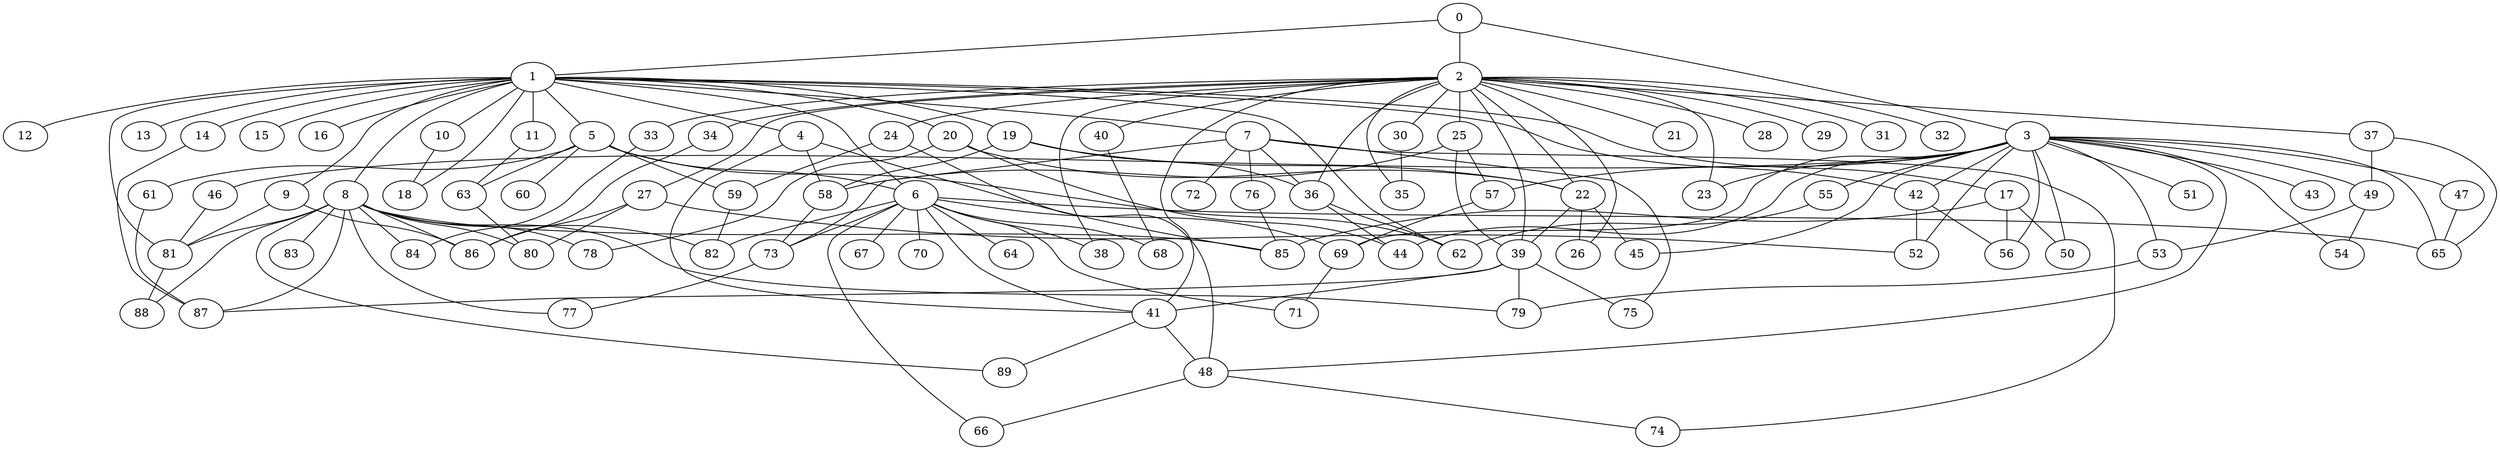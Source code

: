 
graph graphname {
    0 -- 1
0 -- 2
0 -- 3
1 -- 4
1 -- 5
1 -- 6
1 -- 7
1 -- 8
1 -- 9
1 -- 10
1 -- 11
1 -- 12
1 -- 13
1 -- 14
1 -- 15
1 -- 16
1 -- 17
1 -- 18
1 -- 19
1 -- 20
1 -- 42
1 -- 81
1 -- 62
2 -- 21
2 -- 22
2 -- 23
2 -- 24
2 -- 25
2 -- 26
2 -- 27
2 -- 28
2 -- 29
2 -- 30
2 -- 31
2 -- 32
2 -- 33
2 -- 34
2 -- 35
2 -- 36
2 -- 37
2 -- 38
2 -- 39
2 -- 40
2 -- 41
3 -- 42
3 -- 43
3 -- 44
3 -- 45
3 -- 46
3 -- 47
3 -- 48
3 -- 49
3 -- 50
3 -- 51
3 -- 52
3 -- 53
3 -- 54
3 -- 55
3 -- 56
3 -- 57
3 -- 65
3 -- 23
3 -- 69
4 -- 58
4 -- 41
4 -- 85
5 -- 59
5 -- 60
5 -- 61
5 -- 62
5 -- 63
5 -- 6
6 -- 64
6 -- 66
6 -- 67
6 -- 68
6 -- 69
6 -- 70
6 -- 65
6 -- 71
6 -- 82
6 -- 73
6 -- 41
6 -- 38
7 -- 72
7 -- 73
7 -- 74
7 -- 75
7 -- 76
7 -- 36
8 -- 77
8 -- 78
8 -- 79
8 -- 80
8 -- 81
8 -- 82
8 -- 83
8 -- 84
8 -- 85
8 -- 86
8 -- 87
8 -- 88
8 -- 89
9 -- 81
9 -- 86
10 -- 18
11 -- 63
14 -- 87
17 -- 50
17 -- 56
17 -- 85
19 -- 22
19 -- 58
19 -- 36
20 -- 78
20 -- 44
20 -- 22
22 -- 26
22 -- 45
22 -- 39
24 -- 59
24 -- 48
25 -- 58
25 -- 39
25 -- 57
27 -- 52
27 -- 86
27 -- 80
30 -- 35
33 -- 84
34 -- 86
36 -- 62
36 -- 44
37 -- 49
37 -- 65
39 -- 79
39 -- 41
39 -- 87
39 -- 75
40 -- 68
41 -- 48
41 -- 89
42 -- 56
42 -- 52
46 -- 81
47 -- 65
48 -- 74
48 -- 66
49 -- 54
49 -- 53
53 -- 79
55 -- 62
57 -- 69
58 -- 73
59 -- 82
61 -- 87
63 -- 80
69 -- 71
73 -- 77
76 -- 85
81 -- 88

}
